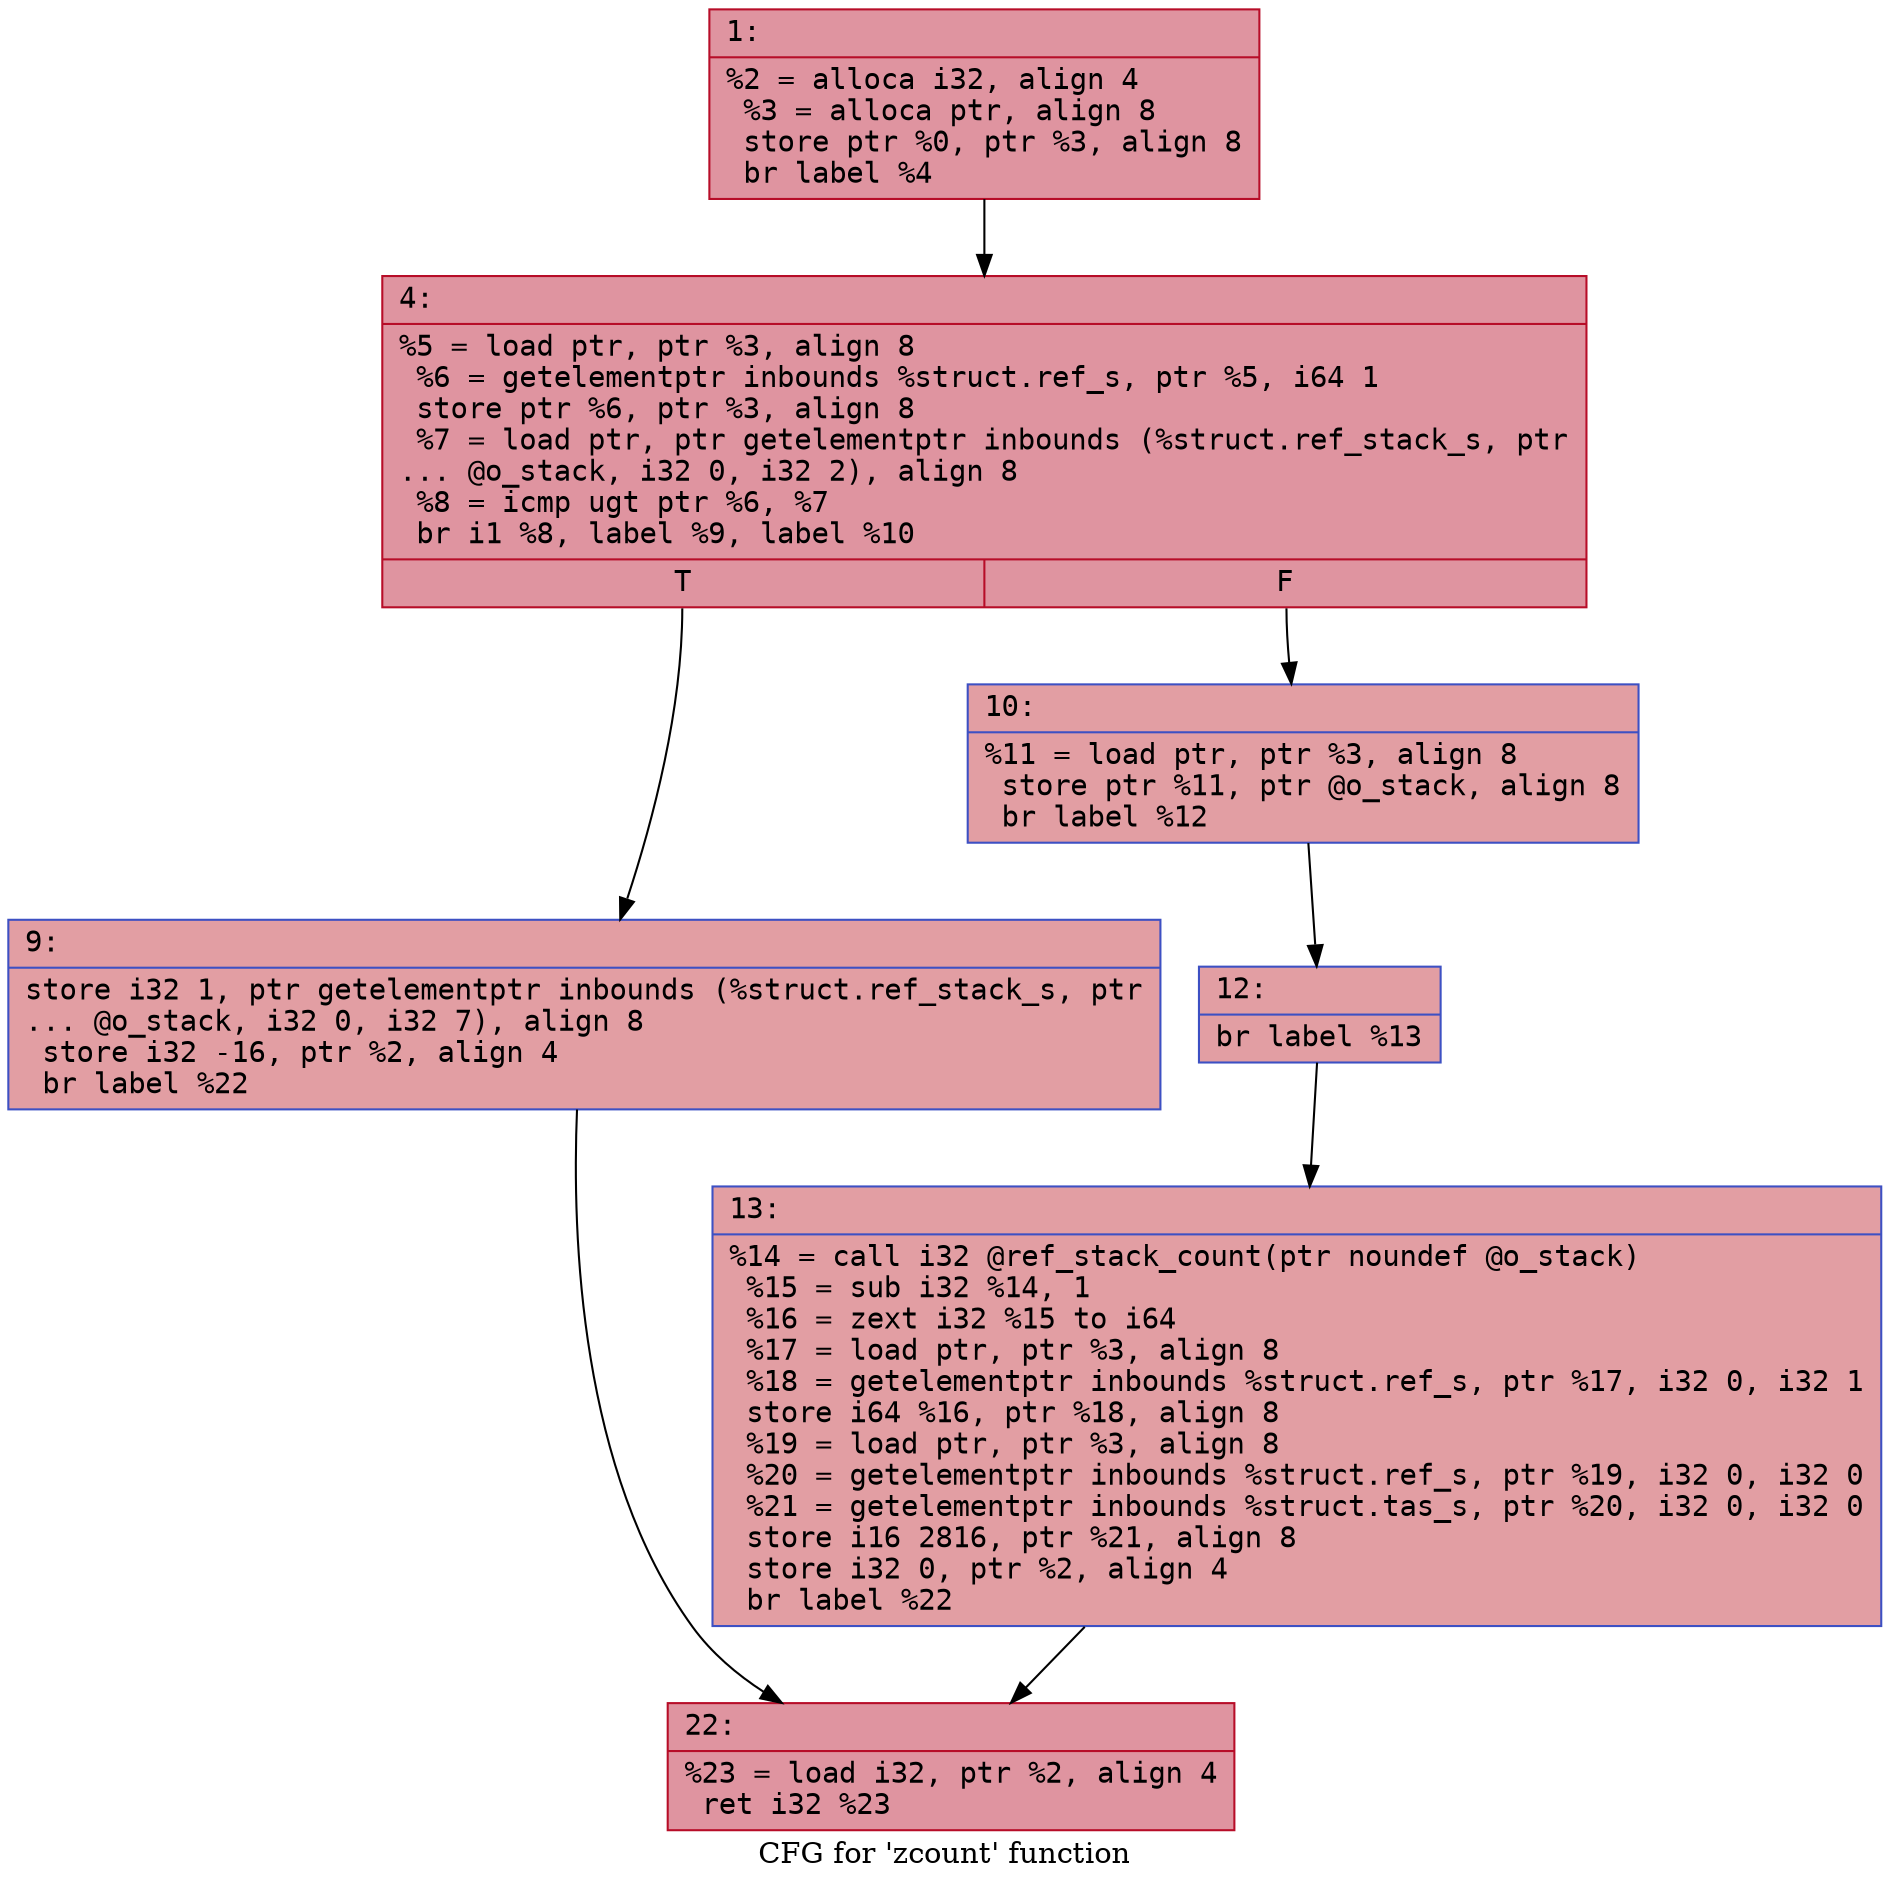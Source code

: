 digraph "CFG for 'zcount' function" {
	label="CFG for 'zcount' function";

	Node0x600003b97ed0 [shape=record,color="#b70d28ff", style=filled, fillcolor="#b70d2870" fontname="Courier",label="{1:\l|  %2 = alloca i32, align 4\l  %3 = alloca ptr, align 8\l  store ptr %0, ptr %3, align 8\l  br label %4\l}"];
	Node0x600003b97ed0 -> Node0x600003b97f20[tooltip="1 -> 4\nProbability 100.00%" ];
	Node0x600003b97f20 [shape=record,color="#b70d28ff", style=filled, fillcolor="#b70d2870" fontname="Courier",label="{4:\l|  %5 = load ptr, ptr %3, align 8\l  %6 = getelementptr inbounds %struct.ref_s, ptr %5, i64 1\l  store ptr %6, ptr %3, align 8\l  %7 = load ptr, ptr getelementptr inbounds (%struct.ref_stack_s, ptr\l... @o_stack, i32 0, i32 2), align 8\l  %8 = icmp ugt ptr %6, %7\l  br i1 %8, label %9, label %10\l|{<s0>T|<s1>F}}"];
	Node0x600003b97f20:s0 -> Node0x600003b97f70[tooltip="4 -> 9\nProbability 50.00%" ];
	Node0x600003b97f20:s1 -> Node0x600003b90000[tooltip="4 -> 10\nProbability 50.00%" ];
	Node0x600003b97f70 [shape=record,color="#3d50c3ff", style=filled, fillcolor="#be242e70" fontname="Courier",label="{9:\l|  store i32 1, ptr getelementptr inbounds (%struct.ref_stack_s, ptr\l... @o_stack, i32 0, i32 7), align 8\l  store i32 -16, ptr %2, align 4\l  br label %22\l}"];
	Node0x600003b97f70 -> Node0x600003b900f0[tooltip="9 -> 22\nProbability 100.00%" ];
	Node0x600003b90000 [shape=record,color="#3d50c3ff", style=filled, fillcolor="#be242e70" fontname="Courier",label="{10:\l|  %11 = load ptr, ptr %3, align 8\l  store ptr %11, ptr @o_stack, align 8\l  br label %12\l}"];
	Node0x600003b90000 -> Node0x600003b90050[tooltip="10 -> 12\nProbability 100.00%" ];
	Node0x600003b90050 [shape=record,color="#3d50c3ff", style=filled, fillcolor="#be242e70" fontname="Courier",label="{12:\l|  br label %13\l}"];
	Node0x600003b90050 -> Node0x600003b900a0[tooltip="12 -> 13\nProbability 100.00%" ];
	Node0x600003b900a0 [shape=record,color="#3d50c3ff", style=filled, fillcolor="#be242e70" fontname="Courier",label="{13:\l|  %14 = call i32 @ref_stack_count(ptr noundef @o_stack)\l  %15 = sub i32 %14, 1\l  %16 = zext i32 %15 to i64\l  %17 = load ptr, ptr %3, align 8\l  %18 = getelementptr inbounds %struct.ref_s, ptr %17, i32 0, i32 1\l  store i64 %16, ptr %18, align 8\l  %19 = load ptr, ptr %3, align 8\l  %20 = getelementptr inbounds %struct.ref_s, ptr %19, i32 0, i32 0\l  %21 = getelementptr inbounds %struct.tas_s, ptr %20, i32 0, i32 0\l  store i16 2816, ptr %21, align 8\l  store i32 0, ptr %2, align 4\l  br label %22\l}"];
	Node0x600003b900a0 -> Node0x600003b900f0[tooltip="13 -> 22\nProbability 100.00%" ];
	Node0x600003b900f0 [shape=record,color="#b70d28ff", style=filled, fillcolor="#b70d2870" fontname="Courier",label="{22:\l|  %23 = load i32, ptr %2, align 4\l  ret i32 %23\l}"];
}
